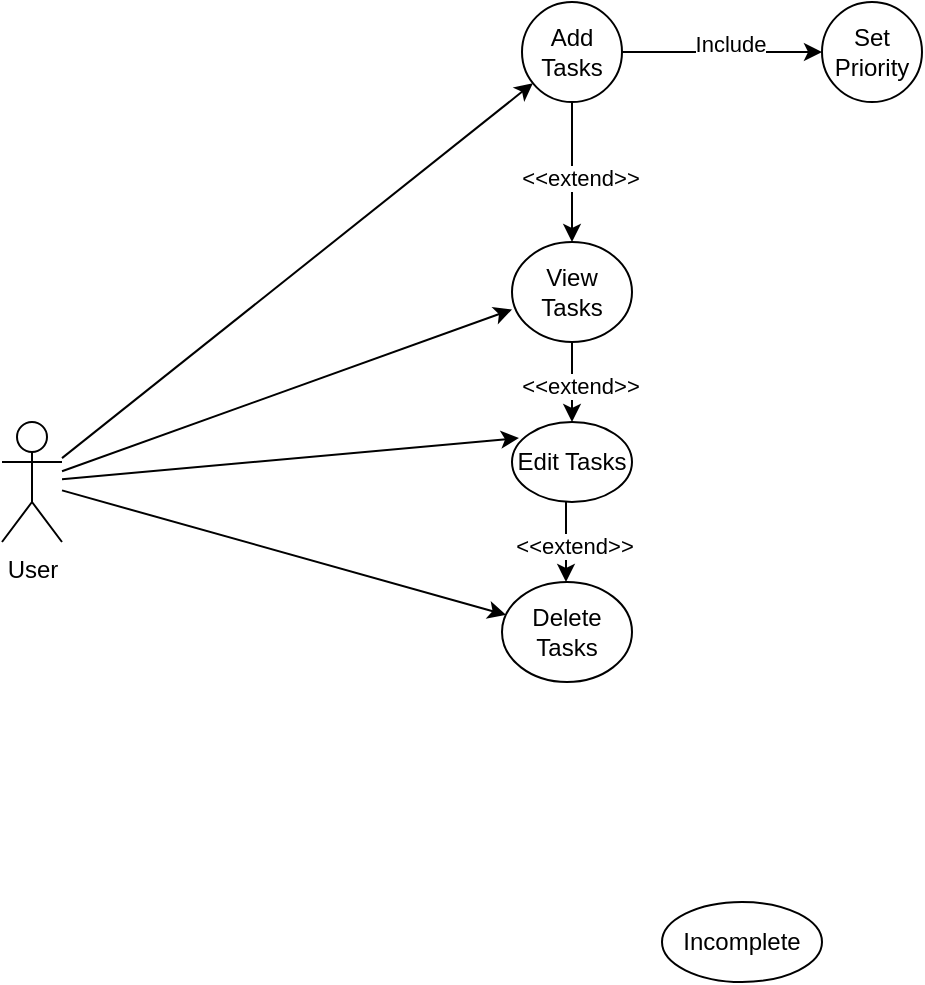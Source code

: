 <mxfile version="24.5.4" type="github">
  <diagram name="Page-1" id="Y3cnq59YHtRg9RW9AYRR">
    <mxGraphModel dx="1120" dy="434" grid="1" gridSize="10" guides="1" tooltips="1" connect="1" arrows="1" fold="1" page="1" pageScale="1" pageWidth="1169" pageHeight="827" math="0" shadow="0">
      <root>
        <mxCell id="0" />
        <mxCell id="1" parent="0" />
        <mxCell id="0dlBH19iJN63hmX0zeOj-1" value="User" style="shape=umlActor;verticalLabelPosition=bottom;verticalAlign=top;html=1;outlineConnect=0;" parent="1" vertex="1">
          <mxGeometry x="40" y="260" width="30" height="60" as="geometry" />
        </mxCell>
        <mxCell id="0dlBH19iJN63hmX0zeOj-11" value="Add Tasks" style="ellipse;whiteSpace=wrap;html=1;" parent="1" vertex="1">
          <mxGeometry x="300" y="50" width="50" height="50" as="geometry" />
        </mxCell>
        <mxCell id="0dlBH19iJN63hmX0zeOj-13" value="View Tasks" style="ellipse;whiteSpace=wrap;html=1;" parent="1" vertex="1">
          <mxGeometry x="295" y="170" width="60" height="50" as="geometry" />
        </mxCell>
        <mxCell id="0dlBH19iJN63hmX0zeOj-14" value="Edit Tasks" style="ellipse;whiteSpace=wrap;html=1;" parent="1" vertex="1">
          <mxGeometry x="295" y="260" width="60" height="40" as="geometry" />
        </mxCell>
        <mxCell id="0dlBH19iJN63hmX0zeOj-15" value="Delete Tasks" style="ellipse;whiteSpace=wrap;html=1;" parent="1" vertex="1">
          <mxGeometry x="290" y="340" width="65" height="50" as="geometry" />
        </mxCell>
        <mxCell id="0dlBH19iJN63hmX0zeOj-25" value="" style="endArrow=classic;html=1;rounded=0;" parent="1" source="0dlBH19iJN63hmX0zeOj-1" target="0dlBH19iJN63hmX0zeOj-11" edge="1">
          <mxGeometry width="50" height="50" relative="1" as="geometry">
            <mxPoint x="70" y="270" as="sourcePoint" />
            <mxPoint x="138" y="208" as="targetPoint" />
          </mxGeometry>
        </mxCell>
        <mxCell id="0dlBH19iJN63hmX0zeOj-26" value="" style="endArrow=classic;html=1;rounded=0;" parent="1" source="0dlBH19iJN63hmX0zeOj-11" target="0dlBH19iJN63hmX0zeOj-13" edge="1">
          <mxGeometry width="50" height="50" relative="1" as="geometry">
            <mxPoint x="316.04" y="230" as="sourcePoint" />
            <mxPoint x="400" y="268" as="targetPoint" />
          </mxGeometry>
        </mxCell>
        <mxCell id="0dlBH19iJN63hmX0zeOj-28" value="&amp;lt;&amp;lt;extend&amp;gt;&amp;gt;" style="edgeLabel;html=1;align=center;verticalAlign=middle;resizable=0;points=[];" parent="0dlBH19iJN63hmX0zeOj-26" vertex="1" connectable="0">
          <mxGeometry x="0.081" y="4" relative="1" as="geometry">
            <mxPoint as="offset" />
          </mxGeometry>
        </mxCell>
        <mxCell id="0dlBH19iJN63hmX0zeOj-29" value="" style="endArrow=classic;html=1;rounded=0;entryX=0;entryY=0.675;entryDx=0;entryDy=0;entryPerimeter=0;" parent="1" source="0dlBH19iJN63hmX0zeOj-1" target="0dlBH19iJN63hmX0zeOj-13" edge="1">
          <mxGeometry width="50" height="50" relative="1" as="geometry">
            <mxPoint x="70" y="270" as="sourcePoint" />
            <mxPoint x="288" y="280" as="targetPoint" />
          </mxGeometry>
        </mxCell>
        <mxCell id="0dlBH19iJN63hmX0zeOj-30" value="" style="endArrow=classic;html=1;rounded=0;entryX=0.058;entryY=0.2;entryDx=0;entryDy=0;entryPerimeter=0;" parent="1" source="0dlBH19iJN63hmX0zeOj-1" target="0dlBH19iJN63hmX0zeOj-14" edge="1">
          <mxGeometry width="50" height="50" relative="1" as="geometry">
            <mxPoint x="70" y="270" as="sourcePoint" />
            <mxPoint x="380" y="324" as="targetPoint" />
          </mxGeometry>
        </mxCell>
        <mxCell id="0dlBH19iJN63hmX0zeOj-33" value="" style="endArrow=classic;html=1;rounded=0;" parent="1" source="0dlBH19iJN63hmX0zeOj-1" target="0dlBH19iJN63hmX0zeOj-15" edge="1">
          <mxGeometry width="50" height="50" relative="1" as="geometry">
            <mxPoint x="70" y="270" as="sourcePoint" />
            <mxPoint x="380" y="444" as="targetPoint" />
          </mxGeometry>
        </mxCell>
        <mxCell id="0dlBH19iJN63hmX0zeOj-53" value="Incomplete" style="ellipse;whiteSpace=wrap;html=1;" parent="1" vertex="1">
          <mxGeometry x="370" y="500" width="80" height="40" as="geometry" />
        </mxCell>
        <mxCell id="r478PZ6NpbQYcBBYsa4f-1" value="" style="endArrow=classic;html=1;rounded=0;" parent="1" source="0dlBH19iJN63hmX0zeOj-13" target="0dlBH19iJN63hmX0zeOj-14" edge="1">
          <mxGeometry width="50" height="50" relative="1" as="geometry">
            <mxPoint x="293" y="210" as="sourcePoint" />
            <mxPoint x="280" y="240" as="targetPoint" />
          </mxGeometry>
        </mxCell>
        <mxCell id="r478PZ6NpbQYcBBYsa4f-2" value="&amp;lt;&amp;lt;extend&amp;gt;&amp;gt;" style="edgeLabel;html=1;align=center;verticalAlign=middle;resizable=0;points=[];" parent="r478PZ6NpbQYcBBYsa4f-1" vertex="1" connectable="0">
          <mxGeometry x="0.081" y="4" relative="1" as="geometry">
            <mxPoint as="offset" />
          </mxGeometry>
        </mxCell>
        <mxCell id="G3OjM1v9HhuYm1SzWa8n-1" value="" style="endArrow=classic;html=1;rounded=0;" edge="1" parent="1">
          <mxGeometry width="50" height="50" relative="1" as="geometry">
            <mxPoint x="322" y="300" as="sourcePoint" />
            <mxPoint x="322" y="340" as="targetPoint" />
          </mxGeometry>
        </mxCell>
        <mxCell id="G3OjM1v9HhuYm1SzWa8n-2" value="&amp;lt;&amp;lt;extend&amp;gt;&amp;gt;" style="edgeLabel;html=1;align=center;verticalAlign=middle;resizable=0;points=[];" vertex="1" connectable="0" parent="G3OjM1v9HhuYm1SzWa8n-1">
          <mxGeometry x="0.081" y="4" relative="1" as="geometry">
            <mxPoint as="offset" />
          </mxGeometry>
        </mxCell>
        <mxCell id="G3OjM1v9HhuYm1SzWa8n-3" value="Set Priority" style="ellipse;whiteSpace=wrap;html=1;" vertex="1" parent="1">
          <mxGeometry x="450" y="50" width="50" height="50" as="geometry" />
        </mxCell>
        <mxCell id="G3OjM1v9HhuYm1SzWa8n-4" value="" style="endArrow=classic;html=1;rounded=0;exitX=1;exitY=0.5;exitDx=0;exitDy=0;" edge="1" parent="1" source="0dlBH19iJN63hmX0zeOj-11" target="G3OjM1v9HhuYm1SzWa8n-3">
          <mxGeometry width="50" height="50" relative="1" as="geometry">
            <mxPoint x="380" y="80" as="sourcePoint" />
            <mxPoint x="380" y="120" as="targetPoint" />
          </mxGeometry>
        </mxCell>
        <mxCell id="G3OjM1v9HhuYm1SzWa8n-5" value="Include" style="edgeLabel;html=1;align=center;verticalAlign=middle;resizable=0;points=[];" vertex="1" connectable="0" parent="G3OjM1v9HhuYm1SzWa8n-4">
          <mxGeometry x="0.081" y="4" relative="1" as="geometry">
            <mxPoint as="offset" />
          </mxGeometry>
        </mxCell>
      </root>
    </mxGraphModel>
  </diagram>
</mxfile>
